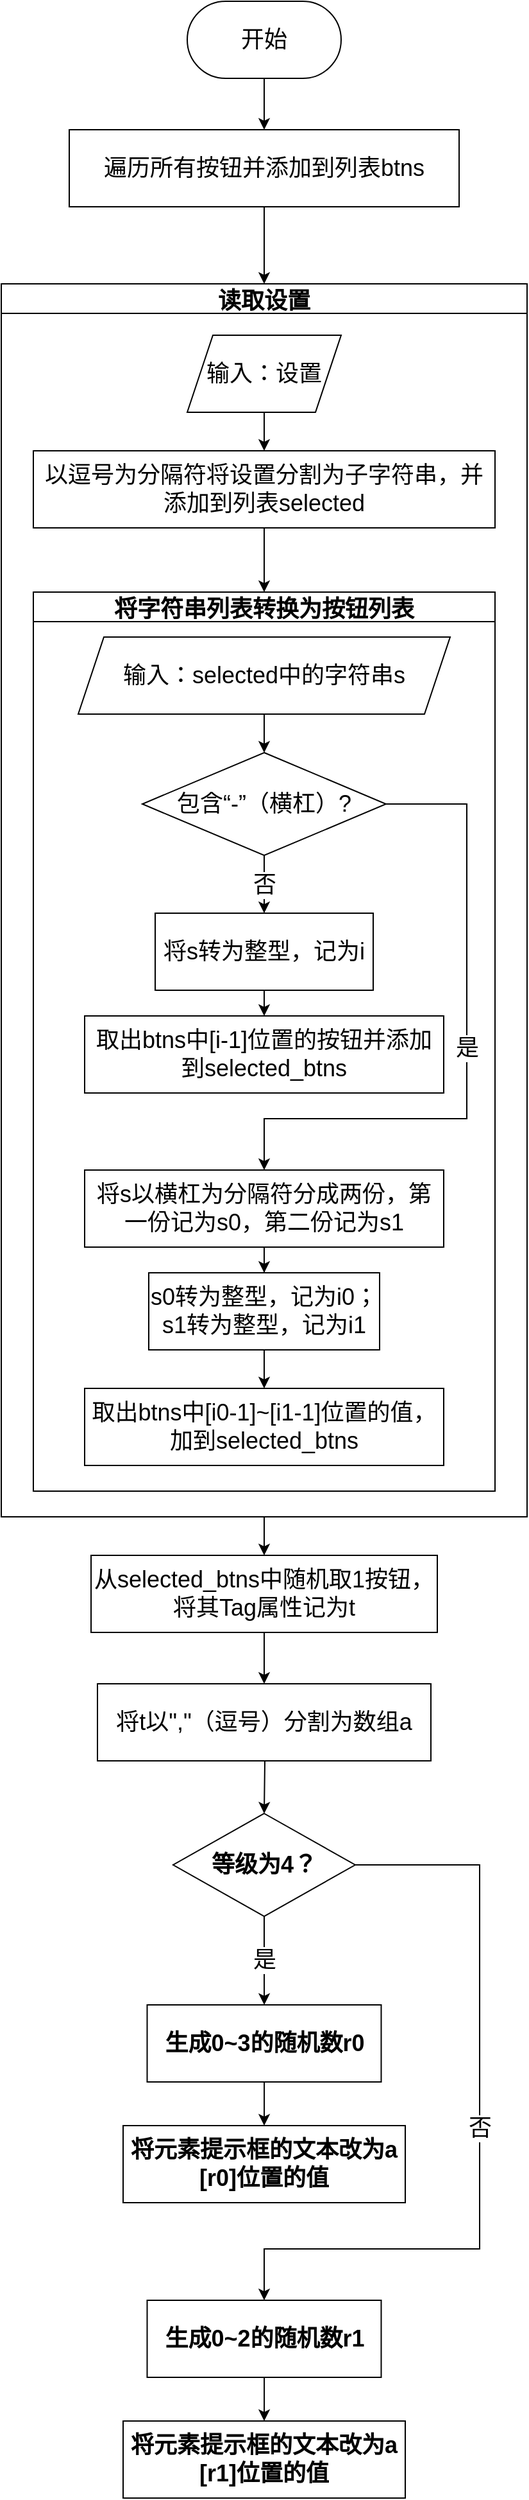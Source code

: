 <mxfile version="16.5.6" type="github" pages="2">
  <diagram id="ZjI6IUpohWY7dkhmOkNr" name="元素选择算法">
    <mxGraphModel dx="868" dy="521" grid="1" gridSize="10" guides="1" tooltips="1" connect="1" arrows="1" fold="1" page="1" pageScale="1" pageWidth="827" pageHeight="1169" math="0" shadow="0">
      <root>
        <mxCell id="0" />
        <mxCell id="1" parent="0" />
        <mxCell id="8b_eskSdDqmBBRvZ-9VF-5" style="edgeStyle=orthogonalEdgeStyle;rounded=0;orthogonalLoop=1;jettySize=auto;html=1;exitX=0.5;exitY=1;exitDx=0;exitDy=0;fontSize=18;" edge="1" parent="1" source="-6W3W1Cn2v4iPyD3KBid-1" target="8b_eskSdDqmBBRvZ-9VF-4">
          <mxGeometry relative="1" as="geometry" />
        </mxCell>
        <mxCell id="-6W3W1Cn2v4iPyD3KBid-1" value="开始" style="rounded=1;whiteSpace=wrap;html=1;arcSize=50;fontSize=18;" vertex="1" parent="1">
          <mxGeometry x="472" y="70" width="120" height="60" as="geometry" />
        </mxCell>
        <mxCell id="8b_eskSdDqmBBRvZ-9VF-7" style="edgeStyle=orthogonalEdgeStyle;rounded=0;orthogonalLoop=1;jettySize=auto;html=1;entryX=0.5;entryY=0;entryDx=0;entryDy=0;fontSize=18;" edge="1" parent="1" source="8b_eskSdDqmBBRvZ-9VF-4" target="8b_eskSdDqmBBRvZ-9VF-6">
          <mxGeometry relative="1" as="geometry" />
        </mxCell>
        <mxCell id="8b_eskSdDqmBBRvZ-9VF-4" value="遍历所有按钮并添加到列表btns" style="rounded=0;whiteSpace=wrap;html=1;fontSize=18;" vertex="1" parent="1">
          <mxGeometry x="380" y="170" width="304" height="60" as="geometry" />
        </mxCell>
        <mxCell id="8b_eskSdDqmBBRvZ-9VF-28" value="" style="edgeStyle=orthogonalEdgeStyle;rounded=0;orthogonalLoop=1;jettySize=auto;html=1;fontSize=18;exitX=0.5;exitY=1;exitDx=0;exitDy=0;" edge="1" parent="1" target="8b_eskSdDqmBBRvZ-9VF-27">
          <mxGeometry relative="1" as="geometry">
            <mxPoint x="532" y="1400" as="sourcePoint" />
          </mxGeometry>
        </mxCell>
        <mxCell id="8b_eskSdDqmBBRvZ-9VF-44" style="edgeStyle=orthogonalEdgeStyle;rounded=0;orthogonalLoop=1;jettySize=auto;html=1;exitX=0.5;exitY=1;exitDx=0;exitDy=0;entryX=0.5;entryY=0;entryDx=0;entryDy=0;fontSize=18;" edge="1" parent="1" source="8b_eskSdDqmBBRvZ-9VF-6" target="8b_eskSdDqmBBRvZ-9VF-43">
          <mxGeometry relative="1" as="geometry" />
        </mxCell>
        <mxCell id="8b_eskSdDqmBBRvZ-9VF-6" value="读取设置" style="swimlane;fontSize=18;" vertex="1" parent="1">
          <mxGeometry x="327" y="290" width="410" height="960" as="geometry">
            <mxRectangle x="382" y="290" width="100" height="30" as="alternateBounds" />
          </mxGeometry>
        </mxCell>
        <mxCell id="8b_eskSdDqmBBRvZ-9VF-10" style="edgeStyle=orthogonalEdgeStyle;rounded=0;orthogonalLoop=1;jettySize=auto;html=1;entryX=0.5;entryY=0;entryDx=0;entryDy=0;fontSize=18;" edge="1" parent="8b_eskSdDqmBBRvZ-9VF-6" source="8b_eskSdDqmBBRvZ-9VF-8" target="8b_eskSdDqmBBRvZ-9VF-9">
          <mxGeometry relative="1" as="geometry" />
        </mxCell>
        <mxCell id="8b_eskSdDqmBBRvZ-9VF-8" value="输入：设置" style="shape=parallelogram;perimeter=parallelogramPerimeter;whiteSpace=wrap;html=1;fixedSize=1;fontSize=18;" vertex="1" parent="8b_eskSdDqmBBRvZ-9VF-6">
          <mxGeometry x="145" y="40" width="120" height="60" as="geometry" />
        </mxCell>
        <mxCell id="8b_eskSdDqmBBRvZ-9VF-15" style="edgeStyle=orthogonalEdgeStyle;rounded=0;orthogonalLoop=1;jettySize=auto;html=1;exitX=0.5;exitY=1;exitDx=0;exitDy=0;entryX=0.5;entryY=0;entryDx=0;entryDy=0;fontSize=18;" edge="1" parent="8b_eskSdDqmBBRvZ-9VF-6" source="8b_eskSdDqmBBRvZ-9VF-9" target="8b_eskSdDqmBBRvZ-9VF-14">
          <mxGeometry relative="1" as="geometry" />
        </mxCell>
        <mxCell id="8b_eskSdDqmBBRvZ-9VF-9" value="以逗号为分隔符将设置分割为子字符串，并添加到列表selected" style="rounded=0;whiteSpace=wrap;html=1;fontSize=18;" vertex="1" parent="8b_eskSdDqmBBRvZ-9VF-6">
          <mxGeometry x="25" y="130" width="360" height="60" as="geometry" />
        </mxCell>
        <mxCell id="8b_eskSdDqmBBRvZ-9VF-14" value="将字符串列表转换为按钮列表" style="swimlane;fontSize=18;" vertex="1" parent="8b_eskSdDqmBBRvZ-9VF-6">
          <mxGeometry x="25" y="240" width="360" height="700" as="geometry" />
        </mxCell>
        <mxCell id="8b_eskSdDqmBBRvZ-9VF-18" style="edgeStyle=orthogonalEdgeStyle;rounded=0;orthogonalLoop=1;jettySize=auto;html=1;entryX=0.5;entryY=0;entryDx=0;entryDy=0;fontSize=18;" edge="1" parent="8b_eskSdDqmBBRvZ-9VF-14" source="8b_eskSdDqmBBRvZ-9VF-16" target="8b_eskSdDqmBBRvZ-9VF-17">
          <mxGeometry relative="1" as="geometry" />
        </mxCell>
        <mxCell id="8b_eskSdDqmBBRvZ-9VF-16" value="输入：selected中的字符串s" style="shape=parallelogram;perimeter=parallelogramPerimeter;whiteSpace=wrap;html=1;fixedSize=1;fontSize=18;" vertex="1" parent="8b_eskSdDqmBBRvZ-9VF-14">
          <mxGeometry x="35" y="35" width="290" height="60" as="geometry" />
        </mxCell>
        <mxCell id="8b_eskSdDqmBBRvZ-9VF-17" value="包含“-”（横杠）?" style="rhombus;whiteSpace=wrap;html=1;fontSize=18;" vertex="1" parent="8b_eskSdDqmBBRvZ-9VF-14">
          <mxGeometry x="85" y="125" width="190" height="80" as="geometry" />
        </mxCell>
        <mxCell id="8b_eskSdDqmBBRvZ-9VF-19" value="取出btns中[i-1]位置的按钮并添加到selected_btns" style="whiteSpace=wrap;html=1;fontSize=18;" vertex="1" parent="8b_eskSdDqmBBRvZ-9VF-14">
          <mxGeometry x="40" y="330" width="280" height="60" as="geometry" />
        </mxCell>
        <mxCell id="8b_eskSdDqmBBRvZ-9VF-20" value="否" style="edgeStyle=orthogonalEdgeStyle;rounded=0;orthogonalLoop=1;jettySize=auto;html=1;fontSize=18;entryX=0.5;entryY=0;entryDx=0;entryDy=0;" edge="1" parent="8b_eskSdDqmBBRvZ-9VF-14" source="8b_eskSdDqmBBRvZ-9VF-17" target="8b_eskSdDqmBBRvZ-9VF-33">
          <mxGeometry relative="1" as="geometry">
            <mxPoint x="198" y="250" as="targetPoint" />
          </mxGeometry>
        </mxCell>
        <mxCell id="8b_eskSdDqmBBRvZ-9VF-34" style="edgeStyle=orthogonalEdgeStyle;rounded=0;orthogonalLoop=1;jettySize=auto;html=1;exitX=0.5;exitY=1;exitDx=0;exitDy=0;entryX=0.5;entryY=0;entryDx=0;entryDy=0;fontSize=18;" edge="1" parent="8b_eskSdDqmBBRvZ-9VF-14" source="8b_eskSdDqmBBRvZ-9VF-33" target="8b_eskSdDqmBBRvZ-9VF-19">
          <mxGeometry relative="1" as="geometry" />
        </mxCell>
        <mxCell id="8b_eskSdDqmBBRvZ-9VF-33" value="将s转为整型，记为i" style="rounded=0;whiteSpace=wrap;html=1;fontSize=18;" vertex="1" parent="8b_eskSdDqmBBRvZ-9VF-14">
          <mxGeometry x="95" y="250" width="170" height="60" as="geometry" />
        </mxCell>
        <mxCell id="8b_eskSdDqmBBRvZ-9VF-23" value="将s以横杠为分隔符分成两份，第一份记为s0，第二份记为s1" style="rounded=0;whiteSpace=wrap;html=1;fontSize=18;" vertex="1" parent="8b_eskSdDqmBBRvZ-9VF-14">
          <mxGeometry x="40" y="450" width="280" height="60" as="geometry" />
        </mxCell>
        <mxCell id="8b_eskSdDqmBBRvZ-9VF-21" value="是" style="edgeStyle=orthogonalEdgeStyle;rounded=0;orthogonalLoop=1;jettySize=auto;html=1;exitX=1;exitY=0.5;exitDx=0;exitDy=0;fontSize=18;entryX=0.5;entryY=0;entryDx=0;entryDy=0;" edge="1" parent="8b_eskSdDqmBBRvZ-9VF-14" source="8b_eskSdDqmBBRvZ-9VF-17" target="8b_eskSdDqmBBRvZ-9VF-23">
          <mxGeometry relative="1" as="geometry">
            <mxPoint x="180" y="480" as="targetPoint" />
            <Array as="points">
              <mxPoint x="338" y="165" />
              <mxPoint x="338" y="410" />
              <mxPoint x="180" y="410" />
            </Array>
          </mxGeometry>
        </mxCell>
        <mxCell id="8b_eskSdDqmBBRvZ-9VF-36" value="s0转为整型，记为i0；s1转为整型，记为i1" style="whiteSpace=wrap;html=1;fontSize=18;rounded=0;" vertex="1" parent="8b_eskSdDqmBBRvZ-9VF-14">
          <mxGeometry x="90" y="530" width="180" height="60" as="geometry" />
        </mxCell>
        <mxCell id="8b_eskSdDqmBBRvZ-9VF-37" value="" style="edgeStyle=orthogonalEdgeStyle;rounded=0;orthogonalLoop=1;jettySize=auto;html=1;fontSize=18;" edge="1" parent="8b_eskSdDqmBBRvZ-9VF-14" source="8b_eskSdDqmBBRvZ-9VF-23" target="8b_eskSdDqmBBRvZ-9VF-36">
          <mxGeometry relative="1" as="geometry" />
        </mxCell>
        <mxCell id="8b_eskSdDqmBBRvZ-9VF-38" value="取出btns中[i0-1]~[i1-1]位置的值，加到selected_btns" style="whiteSpace=wrap;html=1;fontSize=18;rounded=0;" vertex="1" parent="8b_eskSdDqmBBRvZ-9VF-14">
          <mxGeometry x="40" y="620" width="280" height="60" as="geometry" />
        </mxCell>
        <mxCell id="8b_eskSdDqmBBRvZ-9VF-39" value="" style="edgeStyle=orthogonalEdgeStyle;rounded=0;orthogonalLoop=1;jettySize=auto;html=1;fontSize=18;" edge="1" parent="8b_eskSdDqmBBRvZ-9VF-14" source="8b_eskSdDqmBBRvZ-9VF-36" target="8b_eskSdDqmBBRvZ-9VF-38">
          <mxGeometry relative="1" as="geometry" />
        </mxCell>
        <mxCell id="8b_eskSdDqmBBRvZ-9VF-30" value="是" style="edgeStyle=orthogonalEdgeStyle;rounded=0;orthogonalLoop=1;jettySize=auto;html=1;fontSize=18;" edge="1" parent="1" source="8b_eskSdDqmBBRvZ-9VF-27" target="8b_eskSdDqmBBRvZ-9VF-29">
          <mxGeometry relative="1" as="geometry" />
        </mxCell>
        <mxCell id="8b_eskSdDqmBBRvZ-9VF-32" value="否" style="edgeStyle=orthogonalEdgeStyle;rounded=0;orthogonalLoop=1;jettySize=auto;html=1;fontSize=18;entryX=0.5;entryY=0;entryDx=0;entryDy=0;" edge="1" parent="1" source="8b_eskSdDqmBBRvZ-9VF-27" target="8b_eskSdDqmBBRvZ-9VF-52">
          <mxGeometry relative="1" as="geometry">
            <mxPoint x="693" y="1531" as="targetPoint" />
            <Array as="points">
              <mxPoint x="700" y="1521" />
              <mxPoint x="700" y="1820" />
              <mxPoint x="532" y="1820" />
            </Array>
          </mxGeometry>
        </mxCell>
        <mxCell id="8b_eskSdDqmBBRvZ-9VF-27" value="等级为4？" style="rhombus;whiteSpace=wrap;html=1;fontSize=18;fontStyle=1;startSize=23;" vertex="1" parent="1">
          <mxGeometry x="461" y="1481" width="142" height="80" as="geometry" />
        </mxCell>
        <mxCell id="8b_eskSdDqmBBRvZ-9VF-48" value="" style="edgeStyle=orthogonalEdgeStyle;rounded=0;orthogonalLoop=1;jettySize=auto;html=1;fontSize=18;" edge="1" parent="1" source="8b_eskSdDqmBBRvZ-9VF-29" target="8b_eskSdDqmBBRvZ-9VF-47">
          <mxGeometry relative="1" as="geometry" />
        </mxCell>
        <mxCell id="8b_eskSdDqmBBRvZ-9VF-29" value="生成0~3的随机数r0" style="whiteSpace=wrap;html=1;fontSize=18;fontStyle=1;startSize=23;" vertex="1" parent="1">
          <mxGeometry x="440.75" y="1630" width="182.5" height="60" as="geometry" />
        </mxCell>
        <mxCell id="8b_eskSdDqmBBRvZ-9VF-46" value="" style="edgeStyle=orthogonalEdgeStyle;rounded=0;orthogonalLoop=1;jettySize=auto;html=1;fontSize=18;" edge="1" parent="1" source="8b_eskSdDqmBBRvZ-9VF-43" target="8b_eskSdDqmBBRvZ-9VF-45">
          <mxGeometry relative="1" as="geometry" />
        </mxCell>
        <mxCell id="8b_eskSdDqmBBRvZ-9VF-43" value="从selected_btns中随机取1按钮，将其Tag属性记为t" style="rounded=0;whiteSpace=wrap;html=1;fontSize=18;" vertex="1" parent="1">
          <mxGeometry x="397" y="1280" width="270" height="60" as="geometry" />
        </mxCell>
        <mxCell id="8b_eskSdDqmBBRvZ-9VF-45" value="将t以&quot;,&quot;（逗号）分割为数组a" style="whiteSpace=wrap;html=1;fontSize=18;rounded=0;" vertex="1" parent="1">
          <mxGeometry x="402" y="1380" width="260" height="60" as="geometry" />
        </mxCell>
        <mxCell id="8b_eskSdDqmBBRvZ-9VF-47" value="将元素提示框的文本改为a [r0]位置的值" style="whiteSpace=wrap;html=1;fontSize=18;fontStyle=1;startSize=23;" vertex="1" parent="1">
          <mxGeometry x="422" y="1724" width="220" height="60" as="geometry" />
        </mxCell>
        <mxCell id="8b_eskSdDqmBBRvZ-9VF-51" value="" style="edgeStyle=orthogonalEdgeStyle;rounded=0;orthogonalLoop=1;jettySize=auto;html=1;fontSize=18;" edge="1" parent="1" source="8b_eskSdDqmBBRvZ-9VF-52" target="8b_eskSdDqmBBRvZ-9VF-53">
          <mxGeometry relative="1" as="geometry" />
        </mxCell>
        <mxCell id="8b_eskSdDqmBBRvZ-9VF-52" value="生成0~2的随机数r1" style="whiteSpace=wrap;html=1;fontSize=18;fontStyle=1;startSize=23;" vertex="1" parent="1">
          <mxGeometry x="440.75" y="1860" width="182.5" height="60" as="geometry" />
        </mxCell>
        <mxCell id="8b_eskSdDqmBBRvZ-9VF-53" value="将元素提示框的文本改为a [r1]位置的值" style="whiteSpace=wrap;html=1;fontSize=18;fontStyle=1;startSize=23;" vertex="1" parent="1">
          <mxGeometry x="422" y="1954" width="220" height="60" as="geometry" />
        </mxCell>
      </root>
    </mxGraphModel>
  </diagram>
  <diagram id="are2xZORngehVb2ldyaj" name="范围纠错算法">
    <mxGraphModel dx="868" dy="521" grid="1" gridSize="10" guides="1" tooltips="1" connect="1" arrows="1" fold="1" page="1" pageScale="1" pageWidth="827" pageHeight="1169" math="0" shadow="0">
      <root>
        <mxCell id="CYBeYhwf_WL5aDTPHS-o-0" />
        <mxCell id="CYBeYhwf_WL5aDTPHS-o-1" parent="CYBeYhwf_WL5aDTPHS-o-0" />
      </root>
    </mxGraphModel>
  </diagram>
</mxfile>
